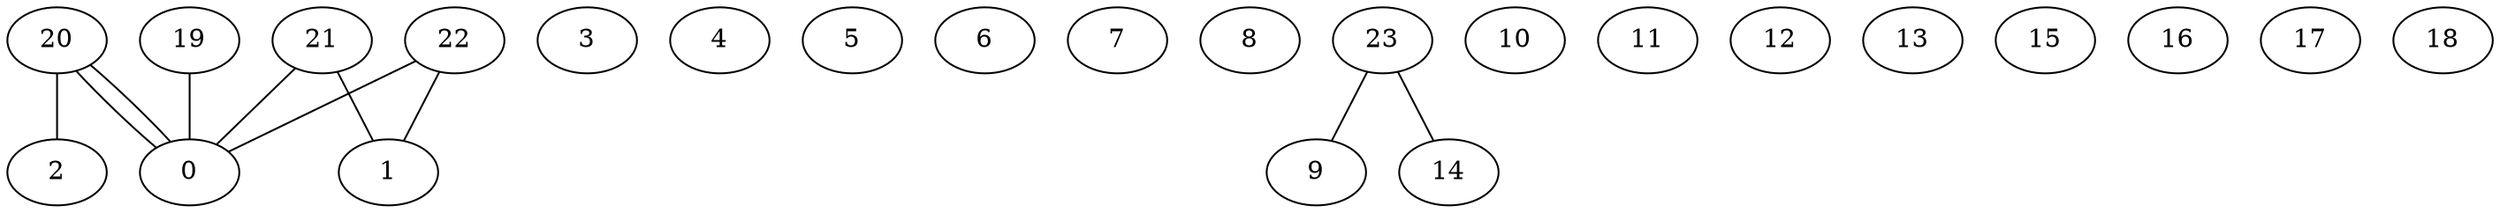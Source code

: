 graph G {
0;
1;
2;
3;
4;
5;
6;
7;
8;
9;
10;
11;
12;
13;
14;
15;
16;
17;
18;
19;
20;
21;
22;
23;
23--9 ;
23--14 ;
22--1 ;
22--0 ;
21--1 ;
21--0 ;
20--2 ;
20--0 ;
20--0 ;
19--0 ;
}
